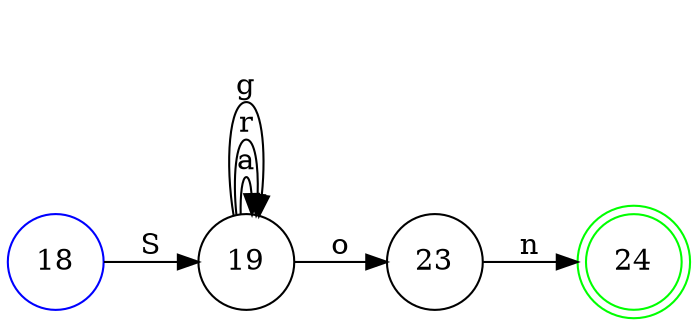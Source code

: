 digraph finite_state_machine {
graph [ dpi = 400 ];
rankdir=LR;
size="8,5"
node [shape = circle];
18 [label="18" color="black" shape="circle"]
18 -> 19 [label="S"]
18 [color="blue"]
19 [label="19" color="black" shape="circle"]
19 -> 19 [label="a"]
19 -> 19 [label="r"]
19 -> 19 [label="g"]
19 -> 23 [label="o"]
23 [label="23" color="black" shape="circle"]
23 -> 24 [label="n"]
24 [label="24" color="green" shape="doublecircle"]
}